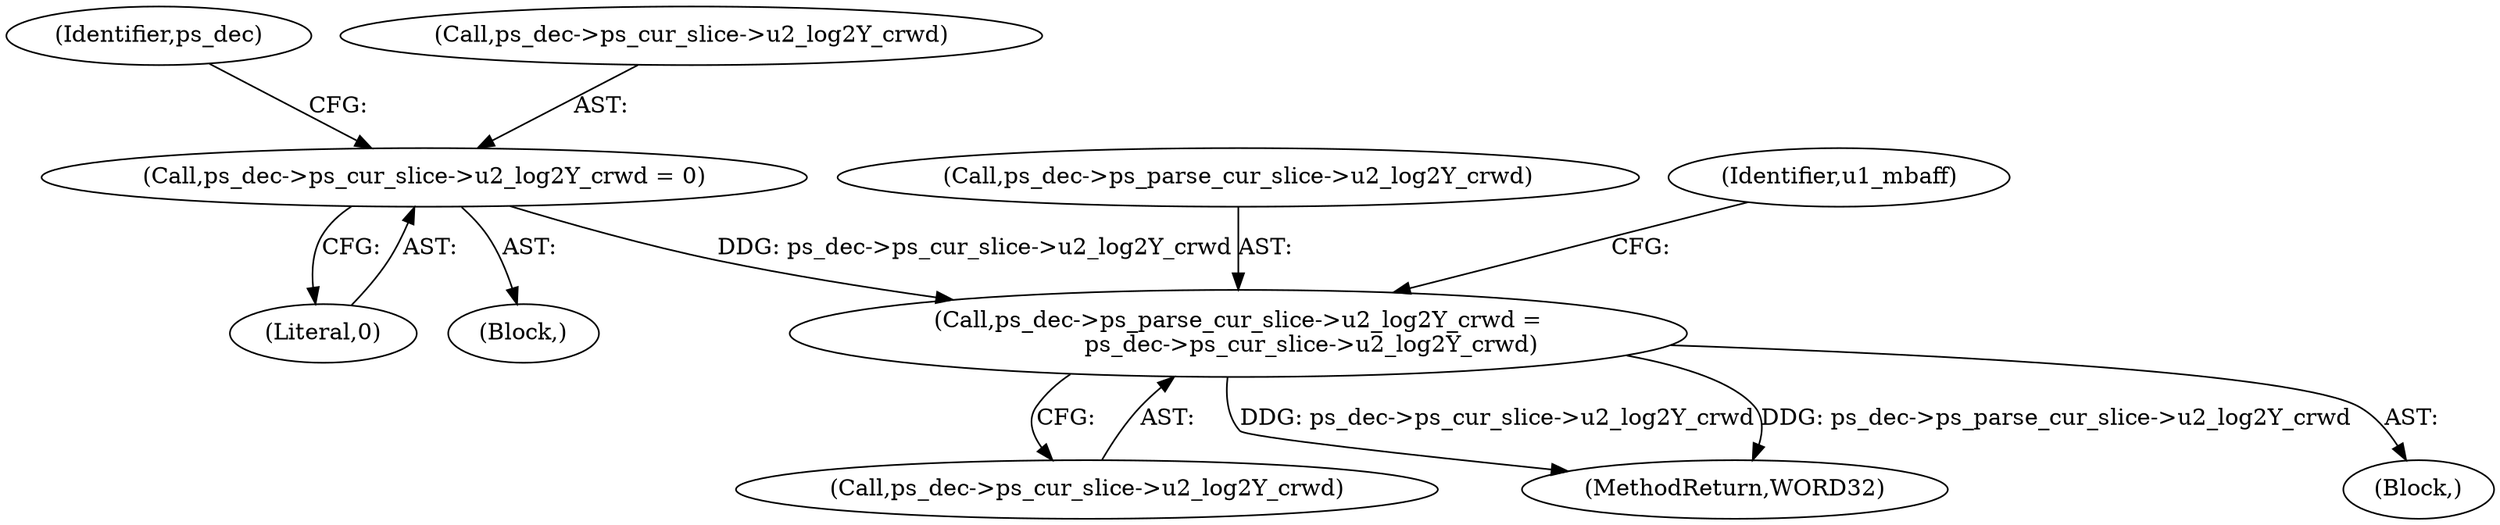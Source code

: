 digraph "0_Android_943323f1d9d3dd5c2634deb26cbe72343ca6b3db_2@pointer" {
"1000693" [label="(Call,ps_dec->ps_parse_cur_slice->u2_log2Y_crwd =\n                    ps_dec->ps_cur_slice->u2_log2Y_crwd)"];
"1000679" [label="(Call,ps_dec->ps_cur_slice->u2_log2Y_crwd = 0)"];
"1000685" [label="(Literal,0)"];
"1000678" [label="(Block,)"];
"1000699" [label="(Call,ps_dec->ps_cur_slice->u2_log2Y_crwd)"];
"1001036" [label="(MethodReturn,WORD32)"];
"1000121" [label="(Block,)"];
"1000693" [label="(Call,ps_dec->ps_parse_cur_slice->u2_log2Y_crwd =\n                    ps_dec->ps_cur_slice->u2_log2Y_crwd)"];
"1000694" [label="(Call,ps_dec->ps_parse_cur_slice->u2_log2Y_crwd)"];
"1000706" [label="(Identifier,u1_mbaff)"];
"1000688" [label="(Identifier,ps_dec)"];
"1000679" [label="(Call,ps_dec->ps_cur_slice->u2_log2Y_crwd = 0)"];
"1000680" [label="(Call,ps_dec->ps_cur_slice->u2_log2Y_crwd)"];
"1000693" -> "1000121"  [label="AST: "];
"1000693" -> "1000699"  [label="CFG: "];
"1000694" -> "1000693"  [label="AST: "];
"1000699" -> "1000693"  [label="AST: "];
"1000706" -> "1000693"  [label="CFG: "];
"1000693" -> "1001036"  [label="DDG: ps_dec->ps_cur_slice->u2_log2Y_crwd"];
"1000693" -> "1001036"  [label="DDG: ps_dec->ps_parse_cur_slice->u2_log2Y_crwd"];
"1000679" -> "1000693"  [label="DDG: ps_dec->ps_cur_slice->u2_log2Y_crwd"];
"1000679" -> "1000678"  [label="AST: "];
"1000679" -> "1000685"  [label="CFG: "];
"1000680" -> "1000679"  [label="AST: "];
"1000685" -> "1000679"  [label="AST: "];
"1000688" -> "1000679"  [label="CFG: "];
}
